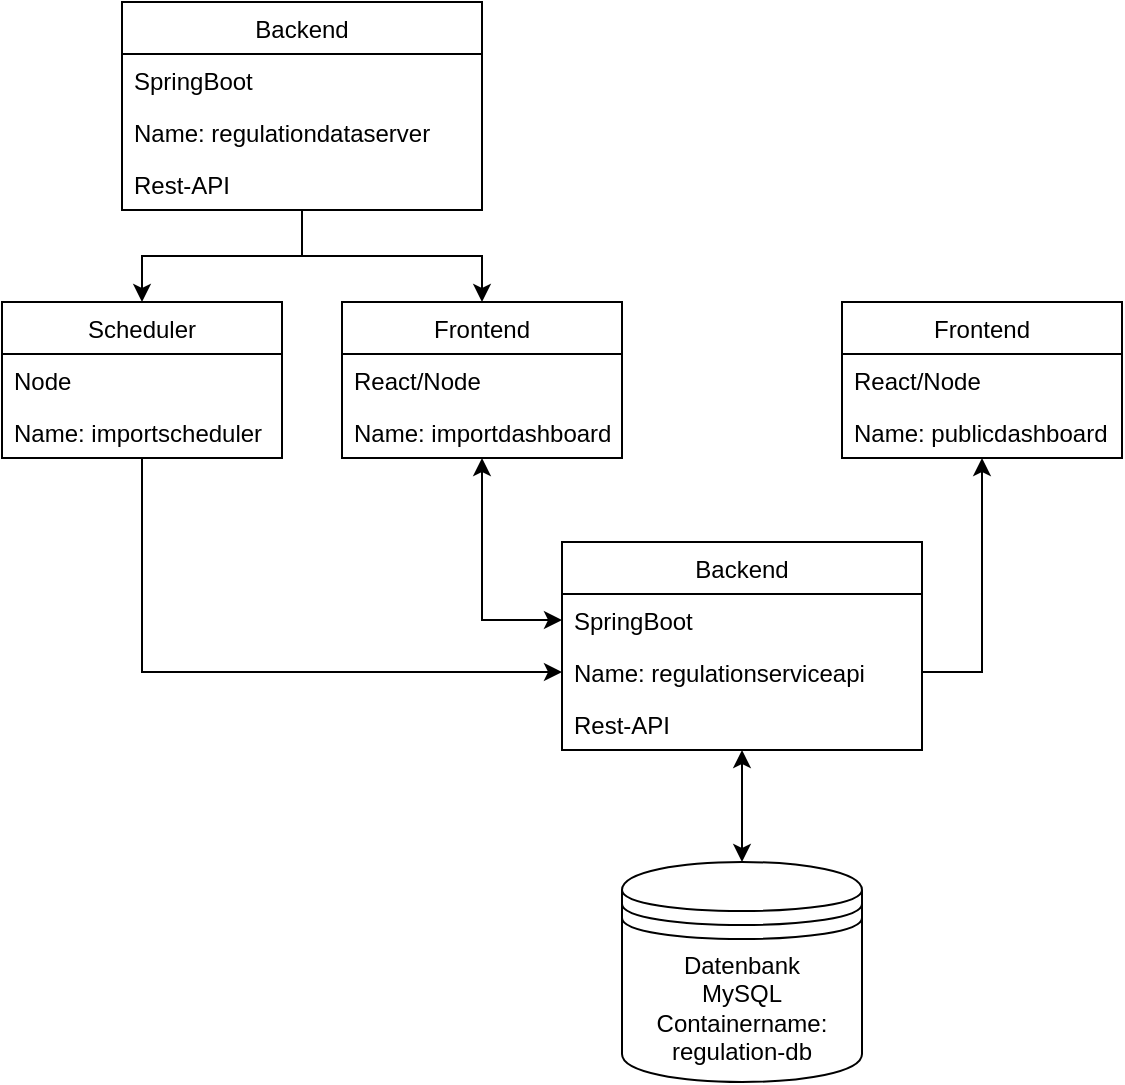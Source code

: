 <mxfile version="13.6.6" type="github">
  <diagram id="qb0jEIEVGg2ikdecJ9rK" name="Page-1">
    <mxGraphModel dx="830" dy="702" grid="1" gridSize="10" guides="1" tooltips="1" connect="1" arrows="1" fold="1" page="1" pageScale="1" pageWidth="827" pageHeight="1169" math="0" shadow="0">
      <root>
        <mxCell id="0" />
        <mxCell id="1" parent="0" />
        <mxCell id="1EJunw1Yd82bTH1JV0ww-31" style="edgeStyle=orthogonalEdgeStyle;rounded=0;orthogonalLoop=1;jettySize=auto;html=1;exitX=0.5;exitY=0;exitDx=0;exitDy=0;entryX=0.5;entryY=1;entryDx=0;entryDy=0;entryPerimeter=0;startArrow=classic;startFill=1;endArrow=classic;endFill=1;" edge="1" parent="1" source="1EJunw1Yd82bTH1JV0ww-21" target="1EJunw1Yd82bTH1JV0ww-27">
          <mxGeometry relative="1" as="geometry" />
        </mxCell>
        <mxCell id="1EJunw1Yd82bTH1JV0ww-21" value="&lt;span&gt;Datenbank&lt;/span&gt;&lt;br&gt;&lt;span&gt;MySQL&lt;/span&gt;&lt;br&gt;&lt;span&gt;Containername:&lt;br&gt;regulation-db&lt;/span&gt;" style="shape=datastore;whiteSpace=wrap;html=1;" vertex="1" parent="1">
          <mxGeometry x="340" y="460" width="120" height="110" as="geometry" />
        </mxCell>
        <mxCell id="1EJunw1Yd82bTH1JV0ww-24" value="Backend" style="swimlane;fontStyle=0;childLayout=stackLayout;horizontal=1;startSize=26;fillColor=none;horizontalStack=0;resizeParent=1;resizeParentMax=0;resizeLast=0;collapsible=1;marginBottom=0;" vertex="1" parent="1">
          <mxGeometry x="310" y="300" width="180" height="104" as="geometry">
            <mxRectangle x="140" y="520" width="50" height="26" as="alternateBounds" />
          </mxGeometry>
        </mxCell>
        <mxCell id="1EJunw1Yd82bTH1JV0ww-25" value="SpringBoot" style="text;strokeColor=none;fillColor=none;align=left;verticalAlign=top;spacingLeft=4;spacingRight=4;overflow=hidden;rotatable=0;points=[[0,0.5],[1,0.5]];portConstraint=eastwest;" vertex="1" parent="1EJunw1Yd82bTH1JV0ww-24">
          <mxGeometry y="26" width="180" height="26" as="geometry" />
        </mxCell>
        <mxCell id="1EJunw1Yd82bTH1JV0ww-26" value="Name: regulationserviceapi" style="text;strokeColor=none;fillColor=none;align=left;verticalAlign=top;spacingLeft=4;spacingRight=4;overflow=hidden;rotatable=0;points=[[0,0.5],[1,0.5]];portConstraint=eastwest;" vertex="1" parent="1EJunw1Yd82bTH1JV0ww-24">
          <mxGeometry y="52" width="180" height="26" as="geometry" />
        </mxCell>
        <mxCell id="1EJunw1Yd82bTH1JV0ww-27" value="Rest-API" style="text;strokeColor=none;fillColor=none;align=left;verticalAlign=top;spacingLeft=4;spacingRight=4;overflow=hidden;rotatable=0;points=[[0,0.5],[1,0.5]];portConstraint=eastwest;" vertex="1" parent="1EJunw1Yd82bTH1JV0ww-24">
          <mxGeometry y="78" width="180" height="26" as="geometry" />
        </mxCell>
        <mxCell id="1EJunw1Yd82bTH1JV0ww-37" style="edgeStyle=orthogonalEdgeStyle;rounded=0;orthogonalLoop=1;jettySize=auto;html=1;exitX=1;exitY=0.5;exitDx=0;exitDy=0;startArrow=none;startFill=0;endArrow=classic;endFill=1;" edge="1" parent="1" source="1EJunw1Yd82bTH1JV0ww-26" target="1EJunw1Yd82bTH1JV0ww-32">
          <mxGeometry relative="1" as="geometry" />
        </mxCell>
        <mxCell id="1EJunw1Yd82bTH1JV0ww-45" style="edgeStyle=orthogonalEdgeStyle;rounded=0;orthogonalLoop=1;jettySize=auto;html=1;exitX=0;exitY=0.5;exitDx=0;exitDy=0;startArrow=classic;startFill=1;endArrow=classic;endFill=1;" edge="1" parent="1" source="1EJunw1Yd82bTH1JV0ww-25" target="1EJunw1Yd82bTH1JV0ww-42">
          <mxGeometry relative="1" as="geometry" />
        </mxCell>
        <mxCell id="1EJunw1Yd82bTH1JV0ww-32" value="Frontend" style="swimlane;fontStyle=0;childLayout=stackLayout;horizontal=1;startSize=26;fillColor=none;horizontalStack=0;resizeParent=1;resizeParentMax=0;resizeLast=0;collapsible=1;marginBottom=0;" vertex="1" parent="1">
          <mxGeometry x="450" y="180" width="140" height="78" as="geometry" />
        </mxCell>
        <mxCell id="1EJunw1Yd82bTH1JV0ww-33" value="React/Node" style="text;strokeColor=none;fillColor=none;align=left;verticalAlign=top;spacingLeft=4;spacingRight=4;overflow=hidden;rotatable=0;points=[[0,0.5],[1,0.5]];portConstraint=eastwest;" vertex="1" parent="1EJunw1Yd82bTH1JV0ww-32">
          <mxGeometry y="26" width="140" height="26" as="geometry" />
        </mxCell>
        <mxCell id="1EJunw1Yd82bTH1JV0ww-34" value="Name: publicdashboard" style="text;strokeColor=none;fillColor=none;align=left;verticalAlign=top;spacingLeft=4;spacingRight=4;overflow=hidden;rotatable=0;points=[[0,0.5],[1,0.5]];portConstraint=eastwest;" vertex="1" parent="1EJunw1Yd82bTH1JV0ww-32">
          <mxGeometry y="52" width="140" height="26" as="geometry" />
        </mxCell>
        <mxCell id="1EJunw1Yd82bTH1JV0ww-56" style="edgeStyle=orthogonalEdgeStyle;rounded=0;orthogonalLoop=1;jettySize=auto;html=1;exitX=0.5;exitY=0;exitDx=0;exitDy=0;startArrow=classic;startFill=1;endArrow=none;endFill=0;" edge="1" parent="1" source="1EJunw1Yd82bTH1JV0ww-42" target="1EJunw1Yd82bTH1JV0ww-51">
          <mxGeometry relative="1" as="geometry" />
        </mxCell>
        <mxCell id="1EJunw1Yd82bTH1JV0ww-42" value="Frontend" style="swimlane;fontStyle=0;childLayout=stackLayout;horizontal=1;startSize=26;fillColor=none;horizontalStack=0;resizeParent=1;resizeParentMax=0;resizeLast=0;collapsible=1;marginBottom=0;" vertex="1" parent="1">
          <mxGeometry x="200" y="180" width="140" height="78" as="geometry" />
        </mxCell>
        <mxCell id="1EJunw1Yd82bTH1JV0ww-43" value="React/Node" style="text;strokeColor=none;fillColor=none;align=left;verticalAlign=top;spacingLeft=4;spacingRight=4;overflow=hidden;rotatable=0;points=[[0,0.5],[1,0.5]];portConstraint=eastwest;" vertex="1" parent="1EJunw1Yd82bTH1JV0ww-42">
          <mxGeometry y="26" width="140" height="26" as="geometry" />
        </mxCell>
        <mxCell id="1EJunw1Yd82bTH1JV0ww-44" value="Name: importdashboard" style="text;strokeColor=none;fillColor=none;align=left;verticalAlign=top;spacingLeft=4;spacingRight=4;overflow=hidden;rotatable=0;points=[[0,0.5],[1,0.5]];portConstraint=eastwest;" vertex="1" parent="1EJunw1Yd82bTH1JV0ww-42">
          <mxGeometry y="52" width="140" height="26" as="geometry" />
        </mxCell>
        <mxCell id="1EJunw1Yd82bTH1JV0ww-55" style="edgeStyle=orthogonalEdgeStyle;rounded=0;orthogonalLoop=1;jettySize=auto;html=1;exitX=0.5;exitY=0;exitDx=0;exitDy=0;startArrow=classic;startFill=1;endArrow=none;endFill=0;" edge="1" parent="1" source="1EJunw1Yd82bTH1JV0ww-46" target="1EJunw1Yd82bTH1JV0ww-51">
          <mxGeometry relative="1" as="geometry" />
        </mxCell>
        <mxCell id="1EJunw1Yd82bTH1JV0ww-46" value="Scheduler" style="swimlane;fontStyle=0;childLayout=stackLayout;horizontal=1;startSize=26;fillColor=none;horizontalStack=0;resizeParent=1;resizeParentMax=0;resizeLast=0;collapsible=1;marginBottom=0;" vertex="1" parent="1">
          <mxGeometry x="30" y="180" width="140" height="78" as="geometry" />
        </mxCell>
        <mxCell id="1EJunw1Yd82bTH1JV0ww-47" value="Node" style="text;strokeColor=none;fillColor=none;align=left;verticalAlign=top;spacingLeft=4;spacingRight=4;overflow=hidden;rotatable=0;points=[[0,0.5],[1,0.5]];portConstraint=eastwest;" vertex="1" parent="1EJunw1Yd82bTH1JV0ww-46">
          <mxGeometry y="26" width="140" height="26" as="geometry" />
        </mxCell>
        <mxCell id="1EJunw1Yd82bTH1JV0ww-48" value="Name: importscheduler" style="text;strokeColor=none;fillColor=none;align=left;verticalAlign=top;spacingLeft=4;spacingRight=4;overflow=hidden;rotatable=0;points=[[0,0.5],[1,0.5]];portConstraint=eastwest;" vertex="1" parent="1EJunw1Yd82bTH1JV0ww-46">
          <mxGeometry y="52" width="140" height="26" as="geometry" />
        </mxCell>
        <mxCell id="1EJunw1Yd82bTH1JV0ww-50" style="edgeStyle=orthogonalEdgeStyle;rounded=0;orthogonalLoop=1;jettySize=auto;html=1;exitX=0;exitY=0.5;exitDx=0;exitDy=0;startArrow=classic;startFill=1;endArrow=none;endFill=0;" edge="1" parent="1" source="1EJunw1Yd82bTH1JV0ww-26" target="1EJunw1Yd82bTH1JV0ww-46">
          <mxGeometry relative="1" as="geometry" />
        </mxCell>
        <mxCell id="1EJunw1Yd82bTH1JV0ww-51" value="Backend" style="swimlane;fontStyle=0;childLayout=stackLayout;horizontal=1;startSize=26;fillColor=none;horizontalStack=0;resizeParent=1;resizeParentMax=0;resizeLast=0;collapsible=1;marginBottom=0;" vertex="1" parent="1">
          <mxGeometry x="90" y="30" width="180" height="104" as="geometry">
            <mxRectangle x="140" y="520" width="50" height="26" as="alternateBounds" />
          </mxGeometry>
        </mxCell>
        <mxCell id="1EJunw1Yd82bTH1JV0ww-52" value="SpringBoot" style="text;strokeColor=none;fillColor=none;align=left;verticalAlign=top;spacingLeft=4;spacingRight=4;overflow=hidden;rotatable=0;points=[[0,0.5],[1,0.5]];portConstraint=eastwest;" vertex="1" parent="1EJunw1Yd82bTH1JV0ww-51">
          <mxGeometry y="26" width="180" height="26" as="geometry" />
        </mxCell>
        <mxCell id="1EJunw1Yd82bTH1JV0ww-53" value="Name: regulationdataserver" style="text;strokeColor=none;fillColor=none;align=left;verticalAlign=top;spacingLeft=4;spacingRight=4;overflow=hidden;rotatable=0;points=[[0,0.5],[1,0.5]];portConstraint=eastwest;" vertex="1" parent="1EJunw1Yd82bTH1JV0ww-51">
          <mxGeometry y="52" width="180" height="26" as="geometry" />
        </mxCell>
        <mxCell id="1EJunw1Yd82bTH1JV0ww-54" value="Rest-API" style="text;strokeColor=none;fillColor=none;align=left;verticalAlign=top;spacingLeft=4;spacingRight=4;overflow=hidden;rotatable=0;points=[[0,0.5],[1,0.5]];portConstraint=eastwest;" vertex="1" parent="1EJunw1Yd82bTH1JV0ww-51">
          <mxGeometry y="78" width="180" height="26" as="geometry" />
        </mxCell>
      </root>
    </mxGraphModel>
  </diagram>
</mxfile>
